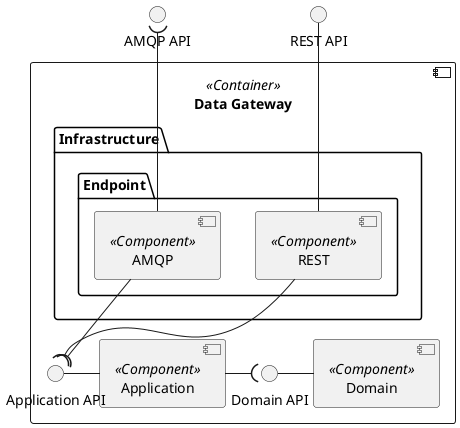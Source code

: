 @startuml data-gateway

interface "AMQP API" as AMQP_API
interface "REST API" as REST_API

component "Data Gateway" <<Container>> {
    component "Domain" as DOM <<Component>>
    component "Application" as APP <<Component>>
    folder "Infrastructure" as INFRA {
        folder "Endpoint" as ENDPOINT {
            component "AMQP" as AMQP <<Component>>
            component "REST" as REST <<Component>>
        }
    }
    interface "Application API" as APP_API
    interface "Domain API" as DOM_API

    DOM_API - DOM

    AMQP_API )-- AMQP
    REST_API -- REST
    APP_API - APP

    APP -( DOM_API
    AMQP --( APP_API
    REST --( APP_API
}

@enduml
